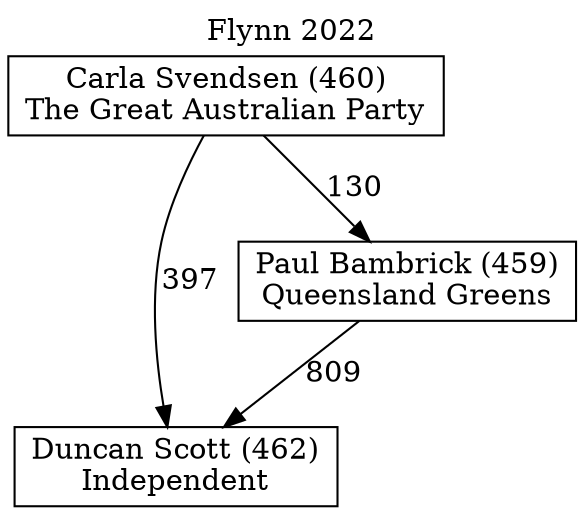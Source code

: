 // House preference flow
digraph "Duncan Scott (462)_Flynn_2022" {
	graph [label="Flynn 2022" labelloc=t mclimit=10]
	node [shape=box]
	"Carla Svendsen (460)" [label="Carla Svendsen (460)
The Great Australian Party"]
	"Duncan Scott (462)" [label="Duncan Scott (462)
Independent"]
	"Paul Bambrick (459)" [label="Paul Bambrick (459)
Queensland Greens"]
	"Carla Svendsen (460)" -> "Duncan Scott (462)" [label=397]
	"Carla Svendsen (460)" -> "Paul Bambrick (459)" [label=130]
	"Paul Bambrick (459)" -> "Duncan Scott (462)" [label=809]
}
